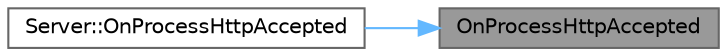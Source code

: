 digraph "OnProcessHttpAccepted"
{
 // LATEX_PDF_SIZE
  bgcolor="transparent";
  edge [fontname=Helvetica,fontsize=10,labelfontname=Helvetica,labelfontsize=10];
  node [fontname=Helvetica,fontsize=10,shape=box,height=0.2,width=0.4];
  rankdir="RL";
  Node1 [id="Node000001",label="OnProcessHttpAccepted",height=0.2,width=0.4,color="gray40", fillcolor="grey60", style="filled", fontcolor="black",tooltip="NetworkFrameManager::OnProcessHttpAccepted 处理http请求"];
  Node1 -> Node2 [id="edge1_Node000001_Node000002",dir="back",color="steelblue1",style="solid",tooltip=" "];
  Node2 [id="Node000002",label="Server::OnProcessHttpAccepted",height=0.2,width=0.4,color="grey40", fillcolor="white", style="filled",URL="$class_server.html#a0526253d0dc938501addd5f2ef826b44",tooltip="处理 HTTP 接受的请求。"];
}
